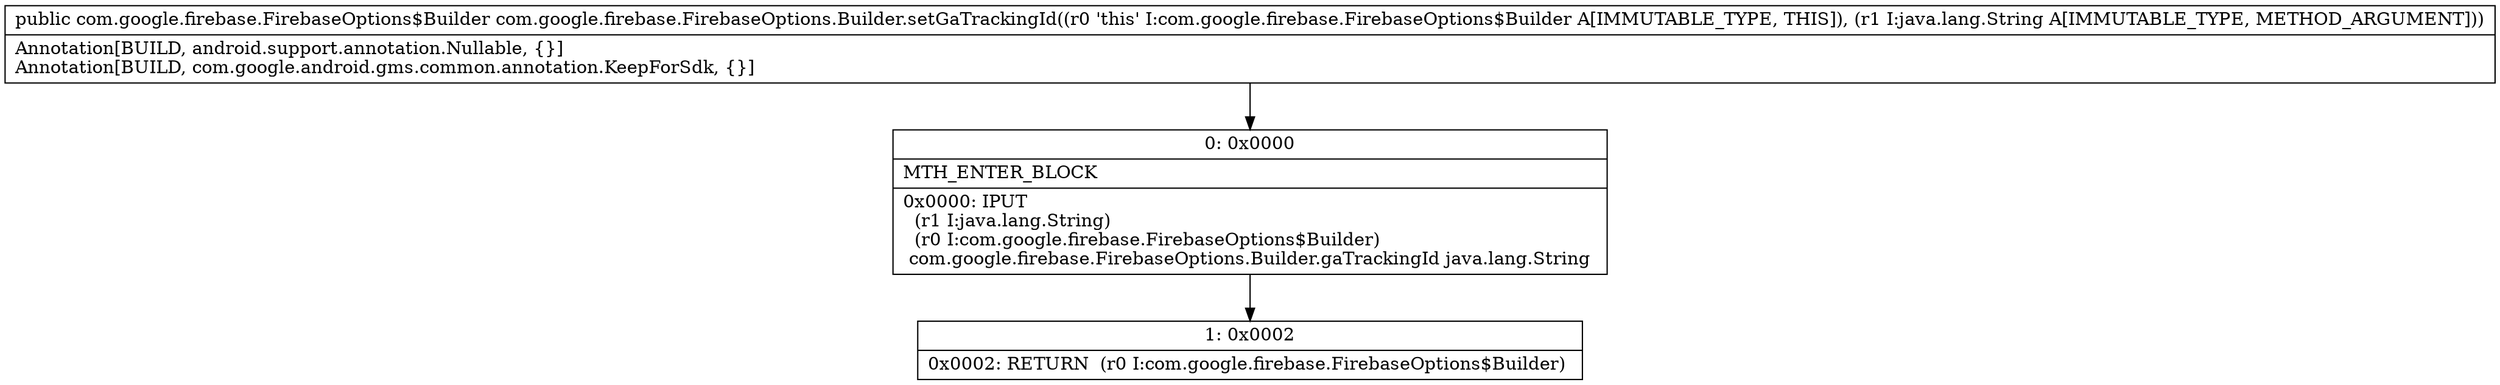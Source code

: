 digraph "CFG forcom.google.firebase.FirebaseOptions.Builder.setGaTrackingId(Ljava\/lang\/String;)Lcom\/google\/firebase\/FirebaseOptions$Builder;" {
Node_0 [shape=record,label="{0\:\ 0x0000|MTH_ENTER_BLOCK\l|0x0000: IPUT  \l  (r1 I:java.lang.String)\l  (r0 I:com.google.firebase.FirebaseOptions$Builder)\l com.google.firebase.FirebaseOptions.Builder.gaTrackingId java.lang.String \l}"];
Node_1 [shape=record,label="{1\:\ 0x0002|0x0002: RETURN  (r0 I:com.google.firebase.FirebaseOptions$Builder) \l}"];
MethodNode[shape=record,label="{public com.google.firebase.FirebaseOptions$Builder com.google.firebase.FirebaseOptions.Builder.setGaTrackingId((r0 'this' I:com.google.firebase.FirebaseOptions$Builder A[IMMUTABLE_TYPE, THIS]), (r1 I:java.lang.String A[IMMUTABLE_TYPE, METHOD_ARGUMENT]))  | Annotation[BUILD, android.support.annotation.Nullable, \{\}]\lAnnotation[BUILD, com.google.android.gms.common.annotation.KeepForSdk, \{\}]\l}"];
MethodNode -> Node_0;
Node_0 -> Node_1;
}

